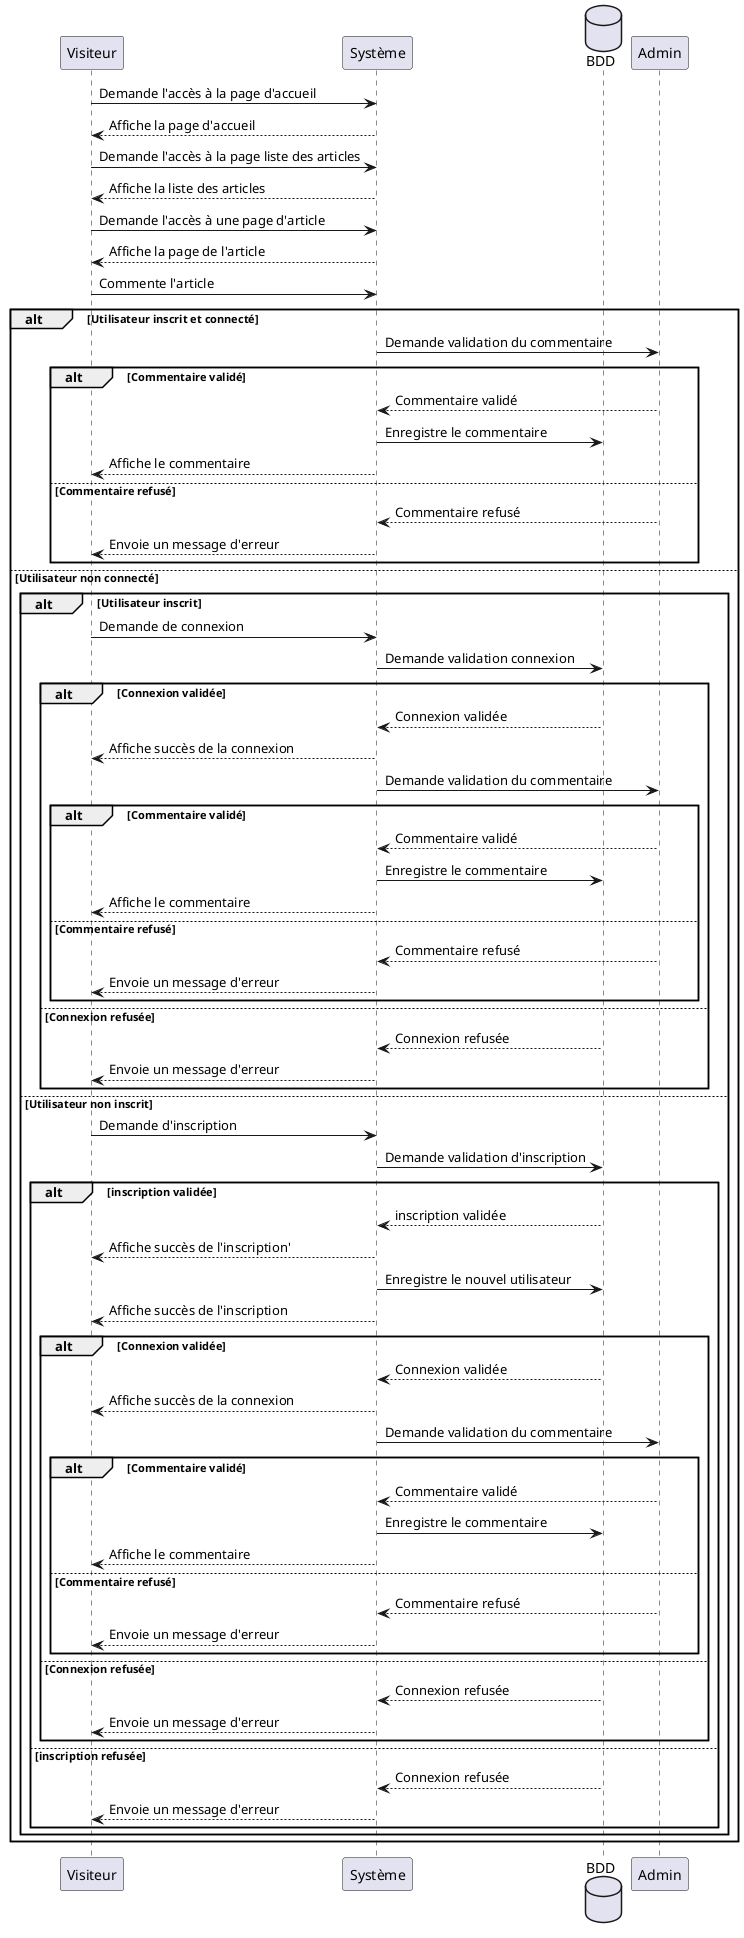 @startuml
participant Visiteur as Visiteur
participant Système as System
database BDD as BDD
participant Admin as Admin

Visiteur -> System: Demande l'accès à la page d'accueil
System --> Visiteur: Affiche la page d'accueil
Visiteur -> System: Demande l'accès à la page liste des articles
System --> Visiteur: Affiche la liste des articles
Visiteur -> System: Demande l'accès à une page d'article
System --> Visiteur: Affiche la page de l'article

Visiteur -> System: Commente l'article
alt Utilisateur inscrit et connecté
    System -> Admin: Demande validation du commentaire

    alt Commentaire validé
    Admin --> System: Commentaire validé
    System -> BDD: Enregistre le commentaire
    System --> Visiteur: Affiche le commentaire
    else Commentaire refusé
    Admin --> System: Commentaire refusé
    System --> Visiteur: Envoie un message d'erreur
    end

else Utilisateur non connecté

    alt Utilisateur inscrit
    Visiteur -> System: Demande de connexion
    System -> BDD: Demande validation connexion

        alt Connexion validée
        BDD --> System: Connexion validée
        System --> Visiteur: Affiche succès de la connexion
            System -> Admin: Demande validation du commentaire

                alt Commentaire validé
                Admin --> System: Commentaire validé
                System -> BDD: Enregistre le commentaire
                System --> Visiteur: Affiche le commentaire
                else Commentaire refusé
                Admin --> System: Commentaire refusé
                System --> Visiteur: Envoie un message d'erreur
                end

        else Connexion refusée
        BDD --> System: Connexion refusée
        System --> Visiteur: Envoie un message d'erreur
        end

    else Utilisateur non inscrit
        Visiteur -> System: Demande d'inscription
        System -> BDD: Demande validation d'inscription
                alt inscription validée
                BDD --> System: inscription validée
                System --> Visiteur: Affiche succès de l'inscription'
                System -> BDD: Enregistre le nouvel utilisateur
                System --> Visiteur: Affiche succès de l'inscription
                        alt Connexion validée
                        BDD --> System: Connexion validée
                        System --> Visiteur: Affiche succès de la connexion
                            System -> Admin: Demande validation du commentaire

                                alt Commentaire validé
                                Admin --> System: Commentaire validé
                                System -> BDD: Enregistre le commentaire
                                System --> Visiteur: Affiche le commentaire
                                else Commentaire refusé
                                Admin --> System: Commentaire refusé
                                System --> Visiteur: Envoie un message d'erreur
                                end
                        else Connexion refusée
                        BDD --> System: Connexion refusée
                        System --> Visiteur: Envoie un message d'erreur
                        end
                else inscription refusée
                BDD --> System: Connexion refusée
                System --> Visiteur: Envoie un message d'erreur
                end
    end

end



@enduml